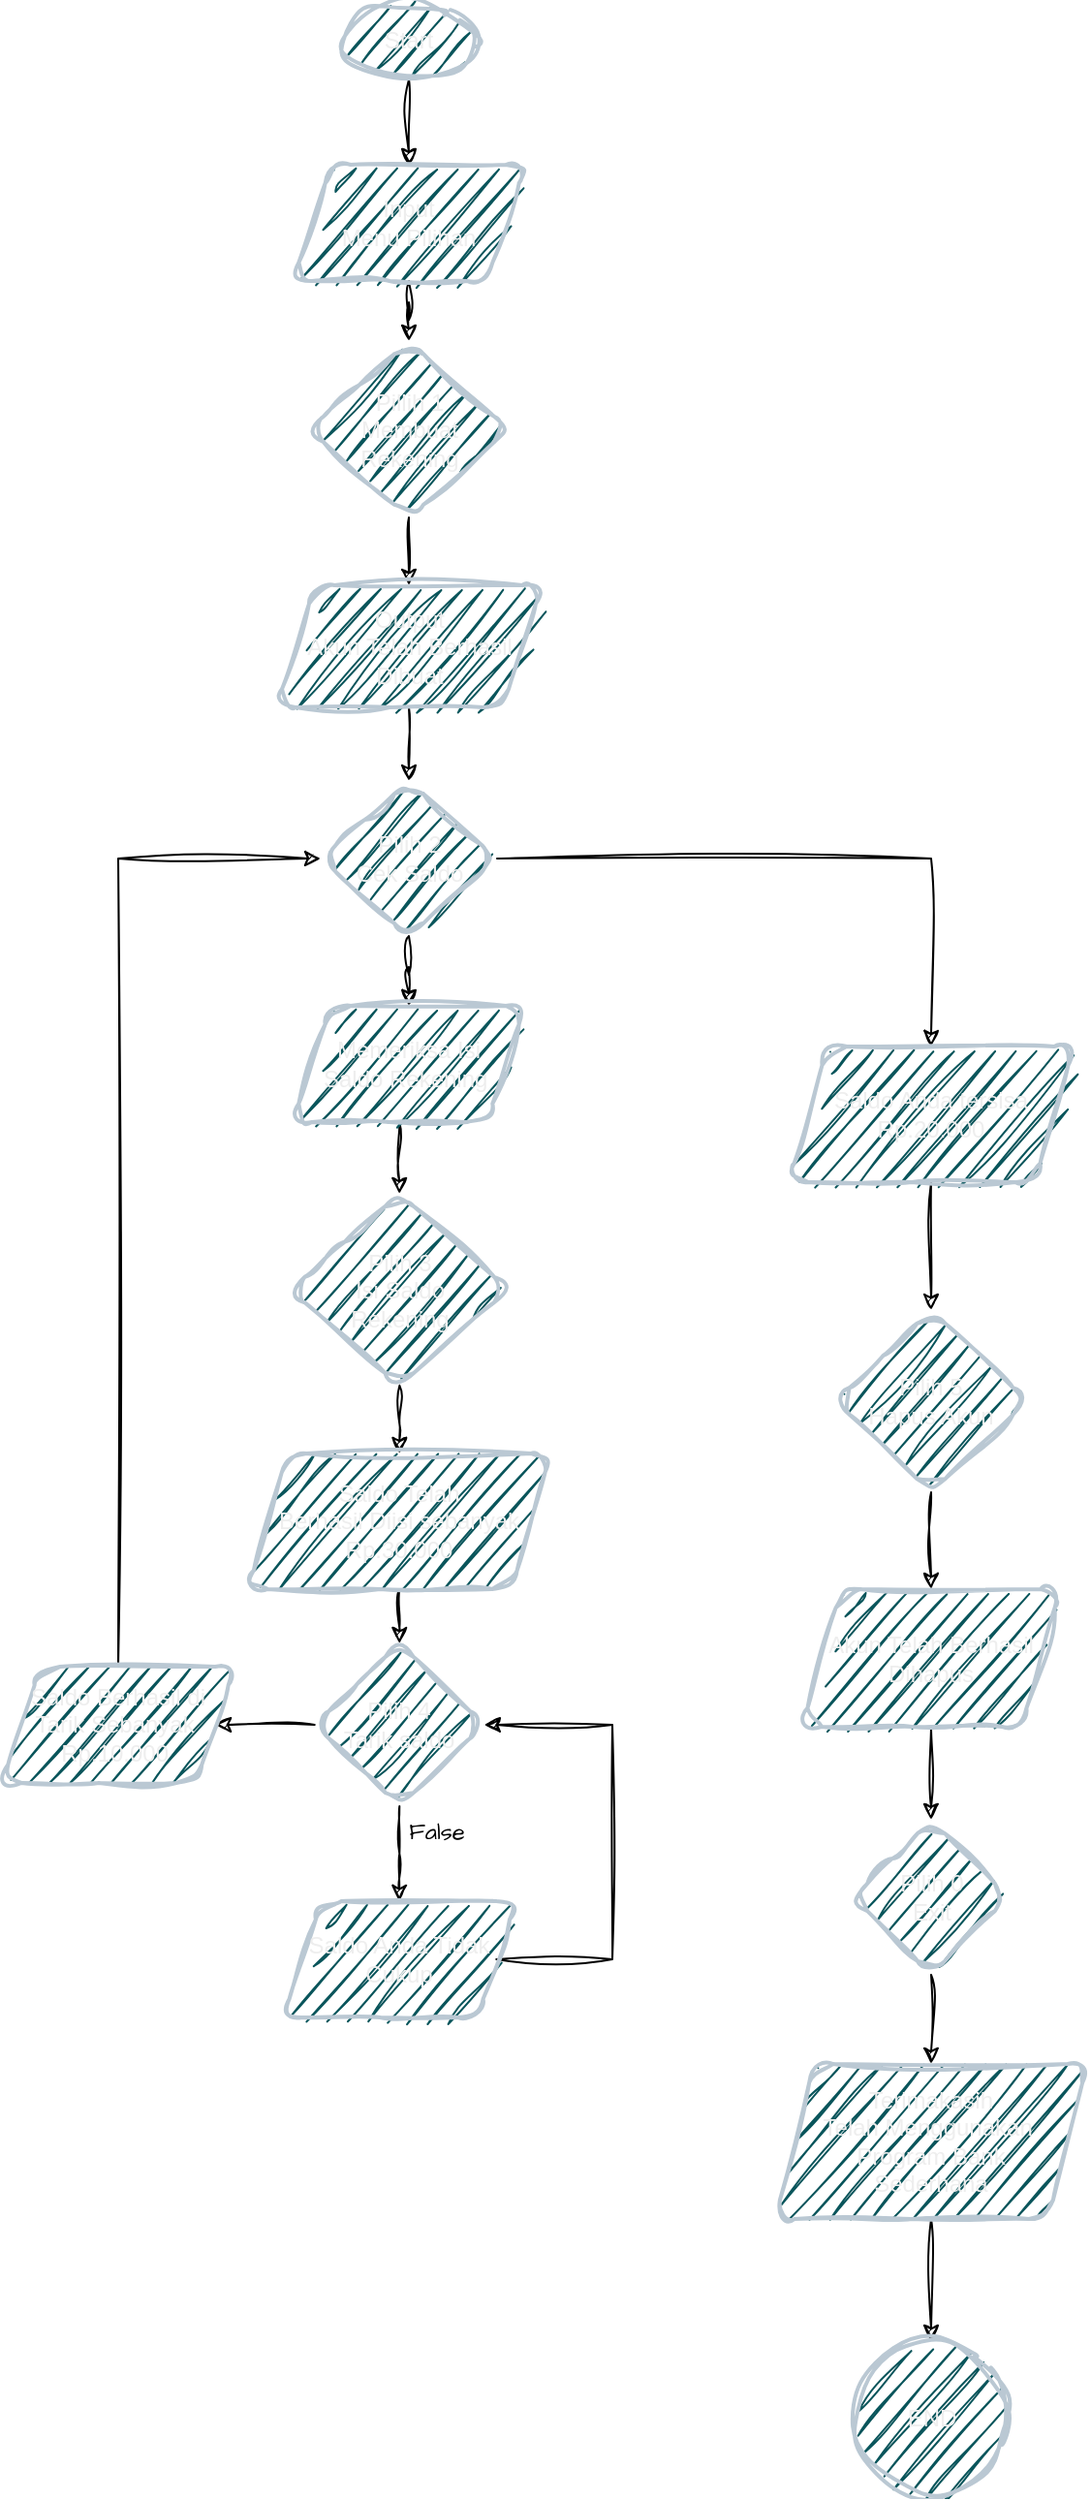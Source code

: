 <mxfile version="24.7.17">
  <diagram id="C5RBs43oDa-KdzZeNtuy" name="Page-1">
    <mxGraphModel dx="2960" dy="1731" grid="1" gridSize="7" guides="1" tooltips="1" connect="1" arrows="1" fold="1" page="1" pageScale="1" pageWidth="1169" pageHeight="1654" background="none" math="0" shadow="0">
      <root>
        <mxCell id="WIyWlLk6GJQsqaUBKTNV-0" />
        <mxCell id="WIyWlLk6GJQsqaUBKTNV-1" parent="WIyWlLk6GJQsqaUBKTNV-0" />
        <mxCell id="Ptyj8zKBL4CMMjv2bcZA-1" value="" style="edgeStyle=orthogonalEdgeStyle;rounded=0;sketch=1;hachureGap=4;jiggle=2;curveFitting=1;orthogonalLoop=1;jettySize=auto;html=1;fontFamily=Architects Daughter;fontSource=https%3A%2F%2Ffonts.googleapis.com%2Fcss%3Ffamily%3DArchitects%2BDaughter;" edge="1" parent="WIyWlLk6GJQsqaUBKTNV-1" source="PAwCO_-3gJ8ihFqSzkeo-5" target="Ptyj8zKBL4CMMjv2bcZA-0">
          <mxGeometry relative="1" as="geometry" />
        </mxCell>
        <mxCell id="PAwCO_-3gJ8ihFqSzkeo-5" value="Start" style="strokeWidth=2;html=1;shape=mxgraph.flowchart.start_1;whiteSpace=wrap;labelBackgroundColor=none;fillColor=#09555B;strokeColor=#BAC8D3;fontColor=#EEEEEE;sketch=1;curveFitting=1;jiggle=2;rounded=1;" parent="WIyWlLk6GJQsqaUBKTNV-1" vertex="1">
          <mxGeometry x="224" y="105" width="70" height="40" as="geometry" />
        </mxCell>
        <mxCell id="Ptyj8zKBL4CMMjv2bcZA-3" value="" style="edgeStyle=orthogonalEdgeStyle;rounded=0;sketch=1;hachureGap=4;jiggle=2;curveFitting=1;orthogonalLoop=1;jettySize=auto;html=1;fontFamily=Architects Daughter;fontSource=https%3A%2F%2Ffonts.googleapis.com%2Fcss%3Ffamily%3DArchitects%2BDaughter;" edge="1" parent="WIyWlLk6GJQsqaUBKTNV-1" source="Ptyj8zKBL4CMMjv2bcZA-0" target="Ptyj8zKBL4CMMjv2bcZA-2">
          <mxGeometry relative="1" as="geometry" />
        </mxCell>
        <mxCell id="Ptyj8zKBL4CMMjv2bcZA-0" value="Input&lt;div&gt;Menu Pilihan&lt;/div&gt;" style="shape=parallelogram;perimeter=parallelogramPerimeter;whiteSpace=wrap;html=1;fixedSize=1;fillColor=#09555B;strokeColor=#BAC8D3;fontColor=#EEEEEE;strokeWidth=2;labelBackgroundColor=none;sketch=1;curveFitting=1;jiggle=2;rounded=1;" vertex="1" parent="WIyWlLk6GJQsqaUBKTNV-1">
          <mxGeometry x="199" y="189" width="120" height="60" as="geometry" />
        </mxCell>
        <mxCell id="Ptyj8zKBL4CMMjv2bcZA-26" style="edgeStyle=orthogonalEdgeStyle;rounded=0;sketch=1;hachureGap=4;jiggle=2;curveFitting=1;orthogonalLoop=1;jettySize=auto;html=1;exitX=0.5;exitY=1;exitDx=0;exitDy=0;entryX=0.5;entryY=0;entryDx=0;entryDy=0;fontFamily=Architects Daughter;fontSource=https%3A%2F%2Ffonts.googleapis.com%2Fcss%3Ffamily%3DArchitects%2BDaughter;" edge="1" parent="WIyWlLk6GJQsqaUBKTNV-1" source="Ptyj8zKBL4CMMjv2bcZA-2" target="Ptyj8zKBL4CMMjv2bcZA-14">
          <mxGeometry relative="1" as="geometry" />
        </mxCell>
        <mxCell id="Ptyj8zKBL4CMMjv2bcZA-2" value="Pillih 1&lt;div&gt;Membuat Rekening&lt;/div&gt;" style="rhombus;whiteSpace=wrap;html=1;fillColor=#09555B;strokeColor=#BAC8D3;fontColor=#EEEEEE;strokeWidth=2;labelBackgroundColor=none;sketch=1;curveFitting=1;jiggle=2;rounded=1;" vertex="1" parent="WIyWlLk6GJQsqaUBKTNV-1">
          <mxGeometry x="207.5" y="280" width="103" height="91" as="geometry" />
        </mxCell>
        <mxCell id="Ptyj8zKBL4CMMjv2bcZA-23" value="" style="edgeStyle=orthogonalEdgeStyle;rounded=0;sketch=1;hachureGap=4;jiggle=2;curveFitting=1;orthogonalLoop=1;jettySize=auto;html=1;fontFamily=Architects Daughter;fontSource=https%3A%2F%2Ffonts.googleapis.com%2Fcss%3Ffamily%3DArchitects%2BDaughter;" edge="1" parent="WIyWlLk6GJQsqaUBKTNV-1" source="Ptyj8zKBL4CMMjv2bcZA-10" target="Ptyj8zKBL4CMMjv2bcZA-22">
          <mxGeometry relative="1" as="geometry" />
        </mxCell>
        <mxCell id="Ptyj8zKBL4CMMjv2bcZA-41" style="edgeStyle=orthogonalEdgeStyle;rounded=0;sketch=1;hachureGap=4;jiggle=2;curveFitting=1;orthogonalLoop=1;jettySize=auto;html=1;exitX=1;exitY=0.5;exitDx=0;exitDy=0;fontFamily=Architects Daughter;fontSource=https%3A%2F%2Ffonts.googleapis.com%2Fcss%3Ffamily%3DArchitects%2BDaughter;entryX=0.5;entryY=0;entryDx=0;entryDy=0;" edge="1" parent="WIyWlLk6GJQsqaUBKTNV-1" source="Ptyj8zKBL4CMMjv2bcZA-10" target="Ptyj8zKBL4CMMjv2bcZA-44">
          <mxGeometry relative="1" as="geometry">
            <mxPoint x="448" y="637" as="targetPoint" />
          </mxGeometry>
        </mxCell>
        <mxCell id="Ptyj8zKBL4CMMjv2bcZA-10" value="Pilih 2&lt;div&gt;Cek Saldo&lt;/div&gt;" style="rhombus;whiteSpace=wrap;html=1;fillColor=#09555B;strokeColor=#BAC8D3;fontColor=#EEEEEE;strokeWidth=2;labelBackgroundColor=none;sketch=1;curveFitting=1;jiggle=2;rounded=1;" vertex="1" parent="WIyWlLk6GJQsqaUBKTNV-1">
          <mxGeometry x="213.5" y="507" width="91" height="80" as="geometry" />
        </mxCell>
        <mxCell id="Ptyj8zKBL4CMMjv2bcZA-28" style="edgeStyle=orthogonalEdgeStyle;rounded=0;sketch=1;hachureGap=4;jiggle=2;curveFitting=1;orthogonalLoop=1;jettySize=auto;html=1;exitX=0.5;exitY=1;exitDx=0;exitDy=0;entryX=0.5;entryY=0;entryDx=0;entryDy=0;fontFamily=Architects Daughter;fontSource=https%3A%2F%2Ffonts.googleapis.com%2Fcss%3Ffamily%3DArchitects%2BDaughter;" edge="1" parent="WIyWlLk6GJQsqaUBKTNV-1" source="Ptyj8zKBL4CMMjv2bcZA-14" target="Ptyj8zKBL4CMMjv2bcZA-10">
          <mxGeometry relative="1" as="geometry" />
        </mxCell>
        <mxCell id="Ptyj8zKBL4CMMjv2bcZA-14" value="Output&lt;div&gt;Akun Telah Berhasil&lt;/div&gt;&lt;div&gt;Dibuat&lt;/div&gt;" style="shape=parallelogram;perimeter=parallelogramPerimeter;whiteSpace=wrap;html=1;fixedSize=1;fillColor=#09555B;strokeColor=#BAC8D3;fontColor=#EEEEEE;strokeWidth=2;labelBackgroundColor=none;sketch=1;curveFitting=1;jiggle=2;rounded=1;" vertex="1" parent="WIyWlLk6GJQsqaUBKTNV-1">
          <mxGeometry x="190.5" y="406" width="137" height="63" as="geometry" />
        </mxCell>
        <mxCell id="Ptyj8zKBL4CMMjv2bcZA-29" style="edgeStyle=orthogonalEdgeStyle;rounded=0;sketch=1;hachureGap=4;jiggle=2;curveFitting=1;orthogonalLoop=1;jettySize=auto;html=1;exitX=0.5;exitY=1;exitDx=0;exitDy=0;entryX=0.5;entryY=0;entryDx=0;entryDy=0;fontFamily=Architects Daughter;fontSource=https%3A%2F%2Ffonts.googleapis.com%2Fcss%3Ffamily%3DArchitects%2BDaughter;" edge="1" parent="WIyWlLk6GJQsqaUBKTNV-1" source="Ptyj8zKBL4CMMjv2bcZA-22" target="Ptyj8zKBL4CMMjv2bcZA-24">
          <mxGeometry relative="1" as="geometry" />
        </mxCell>
        <mxCell id="Ptyj8zKBL4CMMjv2bcZA-22" value="Memeriksa Isi&lt;div&gt;Saldo Rekening&amp;nbsp;&lt;/div&gt;" style="shape=parallelogram;perimeter=parallelogramPerimeter;whiteSpace=wrap;html=1;fixedSize=1;fillColor=#09555B;strokeColor=#BAC8D3;fontColor=#EEEEEE;strokeWidth=2;labelBackgroundColor=none;sketch=1;curveFitting=1;jiggle=2;rounded=1;" vertex="1" parent="WIyWlLk6GJQsqaUBKTNV-1">
          <mxGeometry x="198.99" y="623" width="120" height="60" as="geometry" />
        </mxCell>
        <mxCell id="Ptyj8zKBL4CMMjv2bcZA-31" value="" style="edgeStyle=orthogonalEdgeStyle;rounded=0;sketch=1;hachureGap=4;jiggle=2;curveFitting=1;orthogonalLoop=1;jettySize=auto;html=1;fontFamily=Architects Daughter;fontSource=https%3A%2F%2Ffonts.googleapis.com%2Fcss%3Ffamily%3DArchitects%2BDaughter;" edge="1" parent="WIyWlLk6GJQsqaUBKTNV-1" source="Ptyj8zKBL4CMMjv2bcZA-24" target="Ptyj8zKBL4CMMjv2bcZA-30">
          <mxGeometry relative="1" as="geometry" />
        </mxCell>
        <mxCell id="Ptyj8zKBL4CMMjv2bcZA-24" value="Pilih 3&lt;div&gt;Isi Saldo&lt;/div&gt;&lt;div&gt;Rekening&lt;/div&gt;" style="rhombus;whiteSpace=wrap;html=1;fillColor=#09555B;strokeColor=#BAC8D3;fontColor=#EEEEEE;strokeWidth=2;labelBackgroundColor=none;sketch=1;curveFitting=1;jiggle=2;rounded=1;" vertex="1" parent="WIyWlLk6GJQsqaUBKTNV-1">
          <mxGeometry x="197.75" y="720" width="112.75" height="99" as="geometry" />
        </mxCell>
        <mxCell id="Ptyj8zKBL4CMMjv2bcZA-33" value="" style="edgeStyle=orthogonalEdgeStyle;rounded=0;sketch=1;hachureGap=4;jiggle=2;curveFitting=1;orthogonalLoop=1;jettySize=auto;html=1;fontFamily=Architects Daughter;fontSource=https%3A%2F%2Ffonts.googleapis.com%2Fcss%3Ffamily%3DArchitects%2BDaughter;" edge="1" parent="WIyWlLk6GJQsqaUBKTNV-1" source="Ptyj8zKBL4CMMjv2bcZA-30" target="Ptyj8zKBL4CMMjv2bcZA-32">
          <mxGeometry relative="1" as="geometry" />
        </mxCell>
        <mxCell id="Ptyj8zKBL4CMMjv2bcZA-30" value="Saldo Telah&lt;div&gt;Berhasil Diisi sebanyak Rp.30.000&lt;/div&gt;" style="shape=parallelogram;perimeter=parallelogramPerimeter;whiteSpace=wrap;html=1;fixedSize=1;fillColor=#09555B;strokeColor=#BAC8D3;fontColor=#EEEEEE;strokeWidth=2;labelBackgroundColor=none;sketch=1;curveFitting=1;jiggle=2;rounded=1;" vertex="1" parent="WIyWlLk6GJQsqaUBKTNV-1">
          <mxGeometry x="176.19" y="854" width="155.88" height="70" as="geometry" />
        </mxCell>
        <mxCell id="Ptyj8zKBL4CMMjv2bcZA-36" value="" style="edgeStyle=orthogonalEdgeStyle;rounded=0;sketch=1;hachureGap=4;jiggle=2;curveFitting=1;orthogonalLoop=1;jettySize=auto;html=1;fontFamily=Architects Daughter;fontSource=https%3A%2F%2Ffonts.googleapis.com%2Fcss%3Ffamily%3DArchitects%2BDaughter;" edge="1" parent="WIyWlLk6GJQsqaUBKTNV-1" source="Ptyj8zKBL4CMMjv2bcZA-32" target="Ptyj8zKBL4CMMjv2bcZA-35">
          <mxGeometry relative="1" as="geometry" />
        </mxCell>
        <mxCell id="Ptyj8zKBL4CMMjv2bcZA-53" value="" style="edgeStyle=orthogonalEdgeStyle;rounded=0;sketch=1;hachureGap=4;jiggle=2;curveFitting=1;orthogonalLoop=1;jettySize=auto;html=1;fontFamily=Architects Daughter;fontSource=https%3A%2F%2Ffonts.googleapis.com%2Fcss%3Ffamily%3DArchitects%2BDaughter;" edge="1" parent="WIyWlLk6GJQsqaUBKTNV-1" source="Ptyj8zKBL4CMMjv2bcZA-32" target="Ptyj8zKBL4CMMjv2bcZA-52">
          <mxGeometry relative="1" as="geometry" />
        </mxCell>
        <mxCell id="Ptyj8zKBL4CMMjv2bcZA-32" value="Pilih 4&lt;div&gt;Tarik saldo&lt;/div&gt;" style="rhombus;whiteSpace=wrap;html=1;fillColor=#09555B;strokeColor=#BAC8D3;fontColor=#EEEEEE;strokeWidth=2;labelBackgroundColor=none;sketch=1;curveFitting=1;jiggle=2;rounded=1;" vertex="1" parent="WIyWlLk6GJQsqaUBKTNV-1">
          <mxGeometry x="210.37" y="952" width="87.5" height="84" as="geometry" />
        </mxCell>
        <mxCell id="Ptyj8zKBL4CMMjv2bcZA-56" style="edgeStyle=orthogonalEdgeStyle;rounded=0;sketch=1;hachureGap=4;jiggle=2;curveFitting=1;orthogonalLoop=1;jettySize=auto;html=1;exitX=0.5;exitY=0;exitDx=0;exitDy=0;entryX=0;entryY=0.5;entryDx=0;entryDy=0;fontFamily=Architects Daughter;fontSource=https%3A%2F%2Ffonts.googleapis.com%2Fcss%3Ffamily%3DArchitects%2BDaughter;" edge="1" parent="WIyWlLk6GJQsqaUBKTNV-1" source="Ptyj8zKBL4CMMjv2bcZA-35" target="Ptyj8zKBL4CMMjv2bcZA-10">
          <mxGeometry relative="1" as="geometry" />
        </mxCell>
        <mxCell id="Ptyj8zKBL4CMMjv2bcZA-35" value="Saldo Berhasil di Tarik Sebanyak&amp;nbsp;&lt;div&gt;Rp.10.000&amp;nbsp;&lt;/div&gt;" style="shape=parallelogram;perimeter=parallelogramPerimeter;whiteSpace=wrap;html=1;fixedSize=1;fillColor=#09555B;strokeColor=#BAC8D3;fontColor=#EEEEEE;strokeWidth=2;labelBackgroundColor=none;sketch=1;curveFitting=1;jiggle=2;rounded=1;" vertex="1" parent="WIyWlLk6GJQsqaUBKTNV-1">
          <mxGeometry x="49" y="964" width="120" height="60" as="geometry" />
        </mxCell>
        <mxCell id="Ptyj8zKBL4CMMjv2bcZA-58" value="" style="edgeStyle=orthogonalEdgeStyle;rounded=0;sketch=1;hachureGap=4;jiggle=2;curveFitting=1;orthogonalLoop=1;jettySize=auto;html=1;fontFamily=Architects Daughter;fontSource=https%3A%2F%2Ffonts.googleapis.com%2Fcss%3Ffamily%3DArchitects%2BDaughter;" edge="1" parent="WIyWlLk6GJQsqaUBKTNV-1" source="Ptyj8zKBL4CMMjv2bcZA-44" target="Ptyj8zKBL4CMMjv2bcZA-57">
          <mxGeometry relative="1" as="geometry" />
        </mxCell>
        <mxCell id="Ptyj8zKBL4CMMjv2bcZA-44" value="Saldo Anda tersisa&lt;div&gt;Rp.20.000&lt;/div&gt;" style="shape=parallelogram;perimeter=parallelogramPerimeter;whiteSpace=wrap;html=1;fixedSize=1;fillColor=#09555B;strokeColor=#BAC8D3;fontColor=#EEEEEE;strokeWidth=2;labelBackgroundColor=none;sketch=1;curveFitting=1;jiggle=2;rounded=1;" vertex="1" parent="WIyWlLk6GJQsqaUBKTNV-1">
          <mxGeometry x="455" y="644" width="147" height="70" as="geometry" />
        </mxCell>
        <mxCell id="Ptyj8zKBL4CMMjv2bcZA-54" style="edgeStyle=orthogonalEdgeStyle;rounded=0;sketch=1;hachureGap=4;jiggle=2;curveFitting=1;orthogonalLoop=1;jettySize=auto;html=1;exitX=1;exitY=0.5;exitDx=0;exitDy=0;entryX=1;entryY=0.5;entryDx=0;entryDy=0;fontFamily=Architects Daughter;fontSource=https%3A%2F%2Ffonts.googleapis.com%2Fcss%3Ffamily%3DArchitects%2BDaughter;" edge="1" parent="WIyWlLk6GJQsqaUBKTNV-1" source="Ptyj8zKBL4CMMjv2bcZA-52" target="Ptyj8zKBL4CMMjv2bcZA-32">
          <mxGeometry relative="1" as="geometry">
            <Array as="points">
              <mxPoint x="364" y="1115" />
              <mxPoint x="364" y="994" />
            </Array>
          </mxGeometry>
        </mxCell>
        <mxCell id="Ptyj8zKBL4CMMjv2bcZA-52" value="Saldo Anda Tidak&lt;div&gt;Cukup&lt;/div&gt;" style="shape=parallelogram;perimeter=parallelogramPerimeter;whiteSpace=wrap;html=1;fixedSize=1;fillColor=#09555B;strokeColor=#BAC8D3;fontColor=#EEEEEE;strokeWidth=2;labelBackgroundColor=none;sketch=1;curveFitting=1;jiggle=2;rounded=1;" vertex="1" parent="WIyWlLk6GJQsqaUBKTNV-1">
          <mxGeometry x="194.12" y="1085" width="120" height="60" as="geometry" />
        </mxCell>
        <mxCell id="Ptyj8zKBL4CMMjv2bcZA-55" value="False" style="text;html=1;align=center;verticalAlign=middle;resizable=0;points=[];autosize=1;strokeColor=none;fillColor=none;fontFamily=Architects Daughter;fontSource=https%3A%2F%2Ffonts.googleapis.com%2Fcss%3Ffamily%3DArchitects%2BDaughter;" vertex="1" parent="WIyWlLk6GJQsqaUBKTNV-1">
          <mxGeometry x="248.87" y="1032" width="49" height="35" as="geometry" />
        </mxCell>
        <mxCell id="Ptyj8zKBL4CMMjv2bcZA-60" value="" style="edgeStyle=orthogonalEdgeStyle;rounded=0;sketch=1;hachureGap=4;jiggle=2;curveFitting=1;orthogonalLoop=1;jettySize=auto;html=1;fontFamily=Architects Daughter;fontSource=https%3A%2F%2Ffonts.googleapis.com%2Fcss%3Ffamily%3DArchitects%2BDaughter;" edge="1" parent="WIyWlLk6GJQsqaUBKTNV-1" source="Ptyj8zKBL4CMMjv2bcZA-57" target="Ptyj8zKBL4CMMjv2bcZA-59">
          <mxGeometry relative="1" as="geometry" />
        </mxCell>
        <mxCell id="Ptyj8zKBL4CMMjv2bcZA-57" value="Pilih 5&lt;div&gt;Hapus Akun&lt;/div&gt;" style="rhombus;whiteSpace=wrap;html=1;fillColor=#09555B;strokeColor=#BAC8D3;fontColor=#EEEEEE;strokeWidth=2;labelBackgroundColor=none;sketch=1;curveFitting=1;jiggle=2;rounded=1;" vertex="1" parent="WIyWlLk6GJQsqaUBKTNV-1">
          <mxGeometry x="479" y="780" width="99" height="94" as="geometry" />
        </mxCell>
        <mxCell id="Ptyj8zKBL4CMMjv2bcZA-64" value="" style="edgeStyle=orthogonalEdgeStyle;rounded=0;sketch=1;hachureGap=4;jiggle=2;curveFitting=1;orthogonalLoop=1;jettySize=auto;html=1;fontFamily=Architects Daughter;fontSource=https%3A%2F%2Ffonts.googleapis.com%2Fcss%3Ffamily%3DArchitects%2BDaughter;" edge="1" parent="WIyWlLk6GJQsqaUBKTNV-1" source="Ptyj8zKBL4CMMjv2bcZA-59" target="Ptyj8zKBL4CMMjv2bcZA-63">
          <mxGeometry relative="1" as="geometry" />
        </mxCell>
        <mxCell id="Ptyj8zKBL4CMMjv2bcZA-59" value="Akun Telah Berhasil Dihapus" style="shape=parallelogram;perimeter=parallelogramPerimeter;whiteSpace=wrap;html=1;fixedSize=1;fillColor=#09555B;strokeColor=#BAC8D3;fontColor=#EEEEEE;strokeWidth=2;labelBackgroundColor=none;sketch=1;curveFitting=1;jiggle=2;rounded=1;" vertex="1" parent="WIyWlLk6GJQsqaUBKTNV-1">
          <mxGeometry x="462" y="924" width="133" height="71" as="geometry" />
        </mxCell>
        <mxCell id="Ptyj8zKBL4CMMjv2bcZA-66" value="" style="edgeStyle=orthogonalEdgeStyle;rounded=0;sketch=1;hachureGap=4;jiggle=2;curveFitting=1;orthogonalLoop=1;jettySize=auto;html=1;fontFamily=Architects Daughter;fontSource=https%3A%2F%2Ffonts.googleapis.com%2Fcss%3Ffamily%3DArchitects%2BDaughter;" edge="1" parent="WIyWlLk6GJQsqaUBKTNV-1" source="Ptyj8zKBL4CMMjv2bcZA-63" target="Ptyj8zKBL4CMMjv2bcZA-65">
          <mxGeometry relative="1" as="geometry" />
        </mxCell>
        <mxCell id="Ptyj8zKBL4CMMjv2bcZA-63" value="Pilih 0&lt;div&gt;Exit&lt;/div&gt;" style="rhombus;whiteSpace=wrap;html=1;fillColor=#09555B;strokeColor=#BAC8D3;fontColor=#EEEEEE;strokeWidth=2;labelBackgroundColor=none;sketch=1;curveFitting=1;jiggle=2;rounded=1;" vertex="1" parent="WIyWlLk6GJQsqaUBKTNV-1">
          <mxGeometry x="488.5" y="1043" width="80" height="80" as="geometry" />
        </mxCell>
        <mxCell id="Ptyj8zKBL4CMMjv2bcZA-68" value="" style="edgeStyle=orthogonalEdgeStyle;rounded=0;sketch=1;hachureGap=4;jiggle=2;curveFitting=1;orthogonalLoop=1;jettySize=auto;html=1;fontFamily=Architects Daughter;fontSource=https%3A%2F%2Ffonts.googleapis.com%2Fcss%3Ffamily%3DArchitects%2BDaughter;" edge="1" parent="WIyWlLk6GJQsqaUBKTNV-1" source="Ptyj8zKBL4CMMjv2bcZA-65" target="Ptyj8zKBL4CMMjv2bcZA-67">
          <mxGeometry relative="1" as="geometry" />
        </mxCell>
        <mxCell id="Ptyj8zKBL4CMMjv2bcZA-65" value="Terimakasih&lt;div&gt;Telah Menggunakan&amp;nbsp;&lt;/div&gt;&lt;div&gt;Program Bank&lt;/div&gt;&lt;div&gt;Sederhana&lt;/div&gt;" style="shape=parallelogram;perimeter=parallelogramPerimeter;whiteSpace=wrap;html=1;fixedSize=1;fillColor=#09555B;strokeColor=#BAC8D3;fontColor=#EEEEEE;strokeWidth=2;labelBackgroundColor=none;sketch=1;curveFitting=1;jiggle=2;rounded=1;" vertex="1" parent="WIyWlLk6GJQsqaUBKTNV-1">
          <mxGeometry x="448" y="1169" width="161" height="80" as="geometry" />
        </mxCell>
        <mxCell id="Ptyj8zKBL4CMMjv2bcZA-67" value="END" style="ellipse;whiteSpace=wrap;html=1;fillColor=#09555B;strokeColor=#BAC8D3;fontColor=#EEEEEE;strokeWidth=2;labelBackgroundColor=none;sketch=1;curveFitting=1;jiggle=2;rounded=1;" vertex="1" parent="WIyWlLk6GJQsqaUBKTNV-1">
          <mxGeometry x="488.5" y="1312" width="80" height="80" as="geometry" />
        </mxCell>
      </root>
    </mxGraphModel>
  </diagram>
</mxfile>
